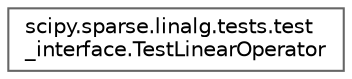 digraph "Graphical Class Hierarchy"
{
 // LATEX_PDF_SIZE
  bgcolor="transparent";
  edge [fontname=Helvetica,fontsize=10,labelfontname=Helvetica,labelfontsize=10];
  node [fontname=Helvetica,fontsize=10,shape=box,height=0.2,width=0.4];
  rankdir="LR";
  Node0 [id="Node000000",label="scipy.sparse.linalg.tests.test\l_interface.TestLinearOperator",height=0.2,width=0.4,color="grey40", fillcolor="white", style="filled",URL="$d8/d33/classscipy_1_1sparse_1_1linalg_1_1tests_1_1test__interface_1_1TestLinearOperator.html",tooltip=" "];
}
